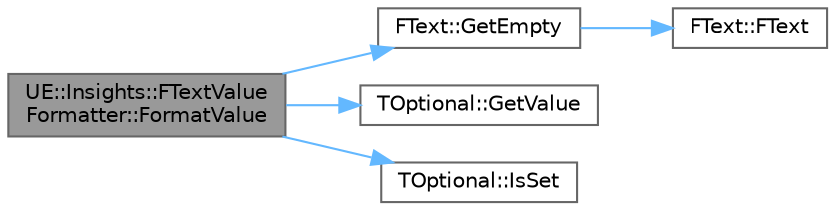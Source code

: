 digraph "UE::Insights::FTextValueFormatter::FormatValue"
{
 // INTERACTIVE_SVG=YES
 // LATEX_PDF_SIZE
  bgcolor="transparent";
  edge [fontname=Helvetica,fontsize=10,labelfontname=Helvetica,labelfontsize=10];
  node [fontname=Helvetica,fontsize=10,shape=box,height=0.2,width=0.4];
  rankdir="LR";
  Node1 [id="Node000001",label="UE::Insights::FTextValue\lFormatter::FormatValue",height=0.2,width=0.4,color="gray40", fillcolor="grey60", style="filled", fontcolor="black",tooltip=" "];
  Node1 -> Node2 [id="edge1_Node000001_Node000002",color="steelblue1",style="solid",tooltip=" "];
  Node2 [id="Node000002",label="FText::GetEmpty",height=0.2,width=0.4,color="grey40", fillcolor="white", style="filled",URL="$d0/dcb/classFText.html#a6361bb286905ce84b9426c5d913c717b",tooltip=" "];
  Node2 -> Node3 [id="edge2_Node000002_Node000003",color="steelblue1",style="solid",tooltip=" "];
  Node3 [id="Node000003",label="FText::FText",height=0.2,width=0.4,color="grey40", fillcolor="white", style="filled",URL="$d0/dcb/classFText.html#aed2543585ee29658b23f660d8108334c",tooltip=" "];
  Node1 -> Node4 [id="edge3_Node000001_Node000004",color="steelblue1",style="solid",tooltip=" "];
  Node4 [id="Node000004",label="TOptional::GetValue",height=0.2,width=0.4,color="grey40", fillcolor="white", style="filled",URL="$d7/d70/structTOptional.html#a145e77bf7df807de7fa6e9116c99ccfb",tooltip=" "];
  Node1 -> Node5 [id="edge4_Node000001_Node000005",color="steelblue1",style="solid",tooltip=" "];
  Node5 [id="Node000005",label="TOptional::IsSet",height=0.2,width=0.4,color="grey40", fillcolor="white", style="filled",URL="$d7/d70/structTOptional.html#abefc0af22acb393ca97df57062fa85ad",tooltip=" "];
}
